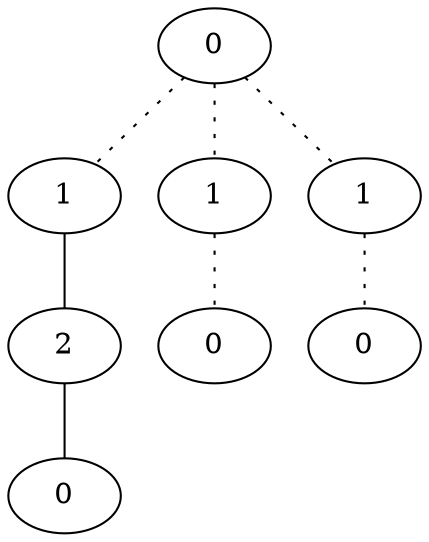 graph {
a0[label=0];
a1[label=1];
a2[label=2];
a3[label=0];
a4[label=1];
a5[label=0];
a6[label=1];
a7[label=0];
a0 -- a1 [style=dotted];
a0 -- a4 [style=dotted];
a0 -- a6 [style=dotted];
a1 -- a2;
a2 -- a3;
a4 -- a5 [style=dotted];
a6 -- a7 [style=dotted];
}
